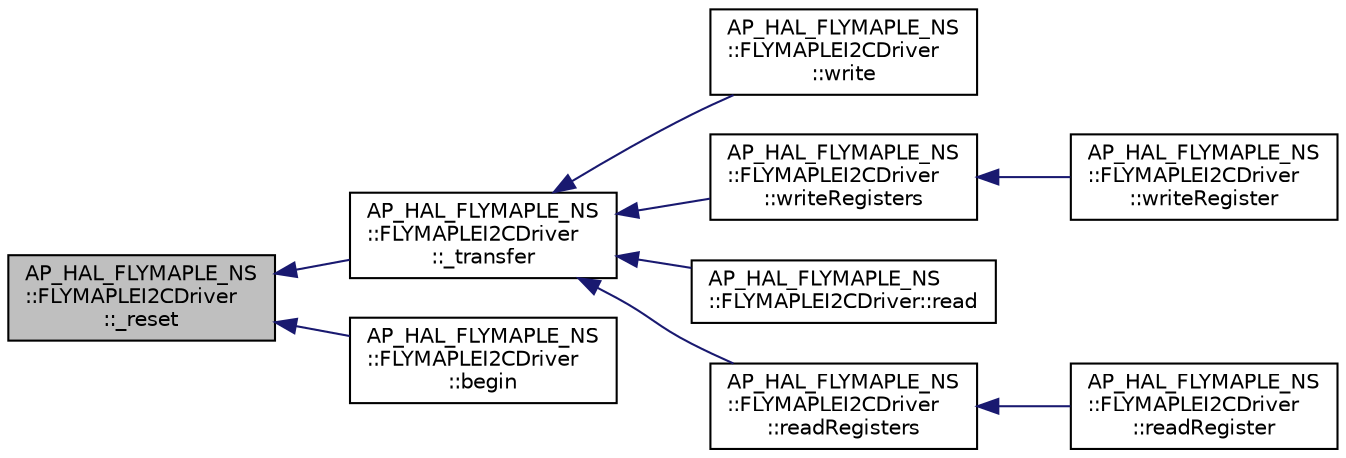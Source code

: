digraph "AP_HAL_FLYMAPLE_NS::FLYMAPLEI2CDriver::_reset"
{
 // INTERACTIVE_SVG=YES
  edge [fontname="Helvetica",fontsize="10",labelfontname="Helvetica",labelfontsize="10"];
  node [fontname="Helvetica",fontsize="10",shape=record];
  rankdir="LR";
  Node1 [label="AP_HAL_FLYMAPLE_NS\l::FLYMAPLEI2CDriver\l::_reset",height=0.2,width=0.4,color="black", fillcolor="grey75", style="filled" fontcolor="black"];
  Node1 -> Node2 [dir="back",color="midnightblue",fontsize="10",style="solid",fontname="Helvetica"];
  Node2 [label="AP_HAL_FLYMAPLE_NS\l::FLYMAPLEI2CDriver\l::_transfer",height=0.2,width=0.4,color="black", fillcolor="white", style="filled",URL="$classAP__HAL__FLYMAPLE__NS_1_1FLYMAPLEI2CDriver.html#a709fc3df3c6f770655bc8cf3da5a3ad7"];
  Node2 -> Node3 [dir="back",color="midnightblue",fontsize="10",style="solid",fontname="Helvetica"];
  Node3 [label="AP_HAL_FLYMAPLE_NS\l::FLYMAPLEI2CDriver\l::write",height=0.2,width=0.4,color="black", fillcolor="white", style="filled",URL="$classAP__HAL__FLYMAPLE__NS_1_1FLYMAPLEI2CDriver.html#a1b5a6d66062a0e479f100f7fa2fb6452"];
  Node2 -> Node4 [dir="back",color="midnightblue",fontsize="10",style="solid",fontname="Helvetica"];
  Node4 [label="AP_HAL_FLYMAPLE_NS\l::FLYMAPLEI2CDriver\l::writeRegisters",height=0.2,width=0.4,color="black", fillcolor="white", style="filled",URL="$classAP__HAL__FLYMAPLE__NS_1_1FLYMAPLEI2CDriver.html#a0446ba9165b99a59fcd4920414965443"];
  Node4 -> Node5 [dir="back",color="midnightblue",fontsize="10",style="solid",fontname="Helvetica"];
  Node5 [label="AP_HAL_FLYMAPLE_NS\l::FLYMAPLEI2CDriver\l::writeRegister",height=0.2,width=0.4,color="black", fillcolor="white", style="filled",URL="$classAP__HAL__FLYMAPLE__NS_1_1FLYMAPLEI2CDriver.html#a81e8f6dcdffff7dd89f6c8b87b71f53b"];
  Node2 -> Node6 [dir="back",color="midnightblue",fontsize="10",style="solid",fontname="Helvetica"];
  Node6 [label="AP_HAL_FLYMAPLE_NS\l::FLYMAPLEI2CDriver::read",height=0.2,width=0.4,color="black", fillcolor="white", style="filled",URL="$classAP__HAL__FLYMAPLE__NS_1_1FLYMAPLEI2CDriver.html#acba2295be2782906ec23c07cea4e618c"];
  Node2 -> Node7 [dir="back",color="midnightblue",fontsize="10",style="solid",fontname="Helvetica"];
  Node7 [label="AP_HAL_FLYMAPLE_NS\l::FLYMAPLEI2CDriver\l::readRegisters",height=0.2,width=0.4,color="black", fillcolor="white", style="filled",URL="$classAP__HAL__FLYMAPLE__NS_1_1FLYMAPLEI2CDriver.html#a46c3373a00a7bb3a157a9cb6bd3bf2fa"];
  Node7 -> Node8 [dir="back",color="midnightblue",fontsize="10",style="solid",fontname="Helvetica"];
  Node8 [label="AP_HAL_FLYMAPLE_NS\l::FLYMAPLEI2CDriver\l::readRegister",height=0.2,width=0.4,color="black", fillcolor="white", style="filled",URL="$classAP__HAL__FLYMAPLE__NS_1_1FLYMAPLEI2CDriver.html#ae5c5682733ec6a790bf2abca43df16b0"];
  Node1 -> Node9 [dir="back",color="midnightblue",fontsize="10",style="solid",fontname="Helvetica"];
  Node9 [label="AP_HAL_FLYMAPLE_NS\l::FLYMAPLEI2CDriver\l::begin",height=0.2,width=0.4,color="black", fillcolor="white", style="filled",URL="$classAP__HAL__FLYMAPLE__NS_1_1FLYMAPLEI2CDriver.html#a789d3df4f95c4f7a89e2667e481d9e4b"];
}
